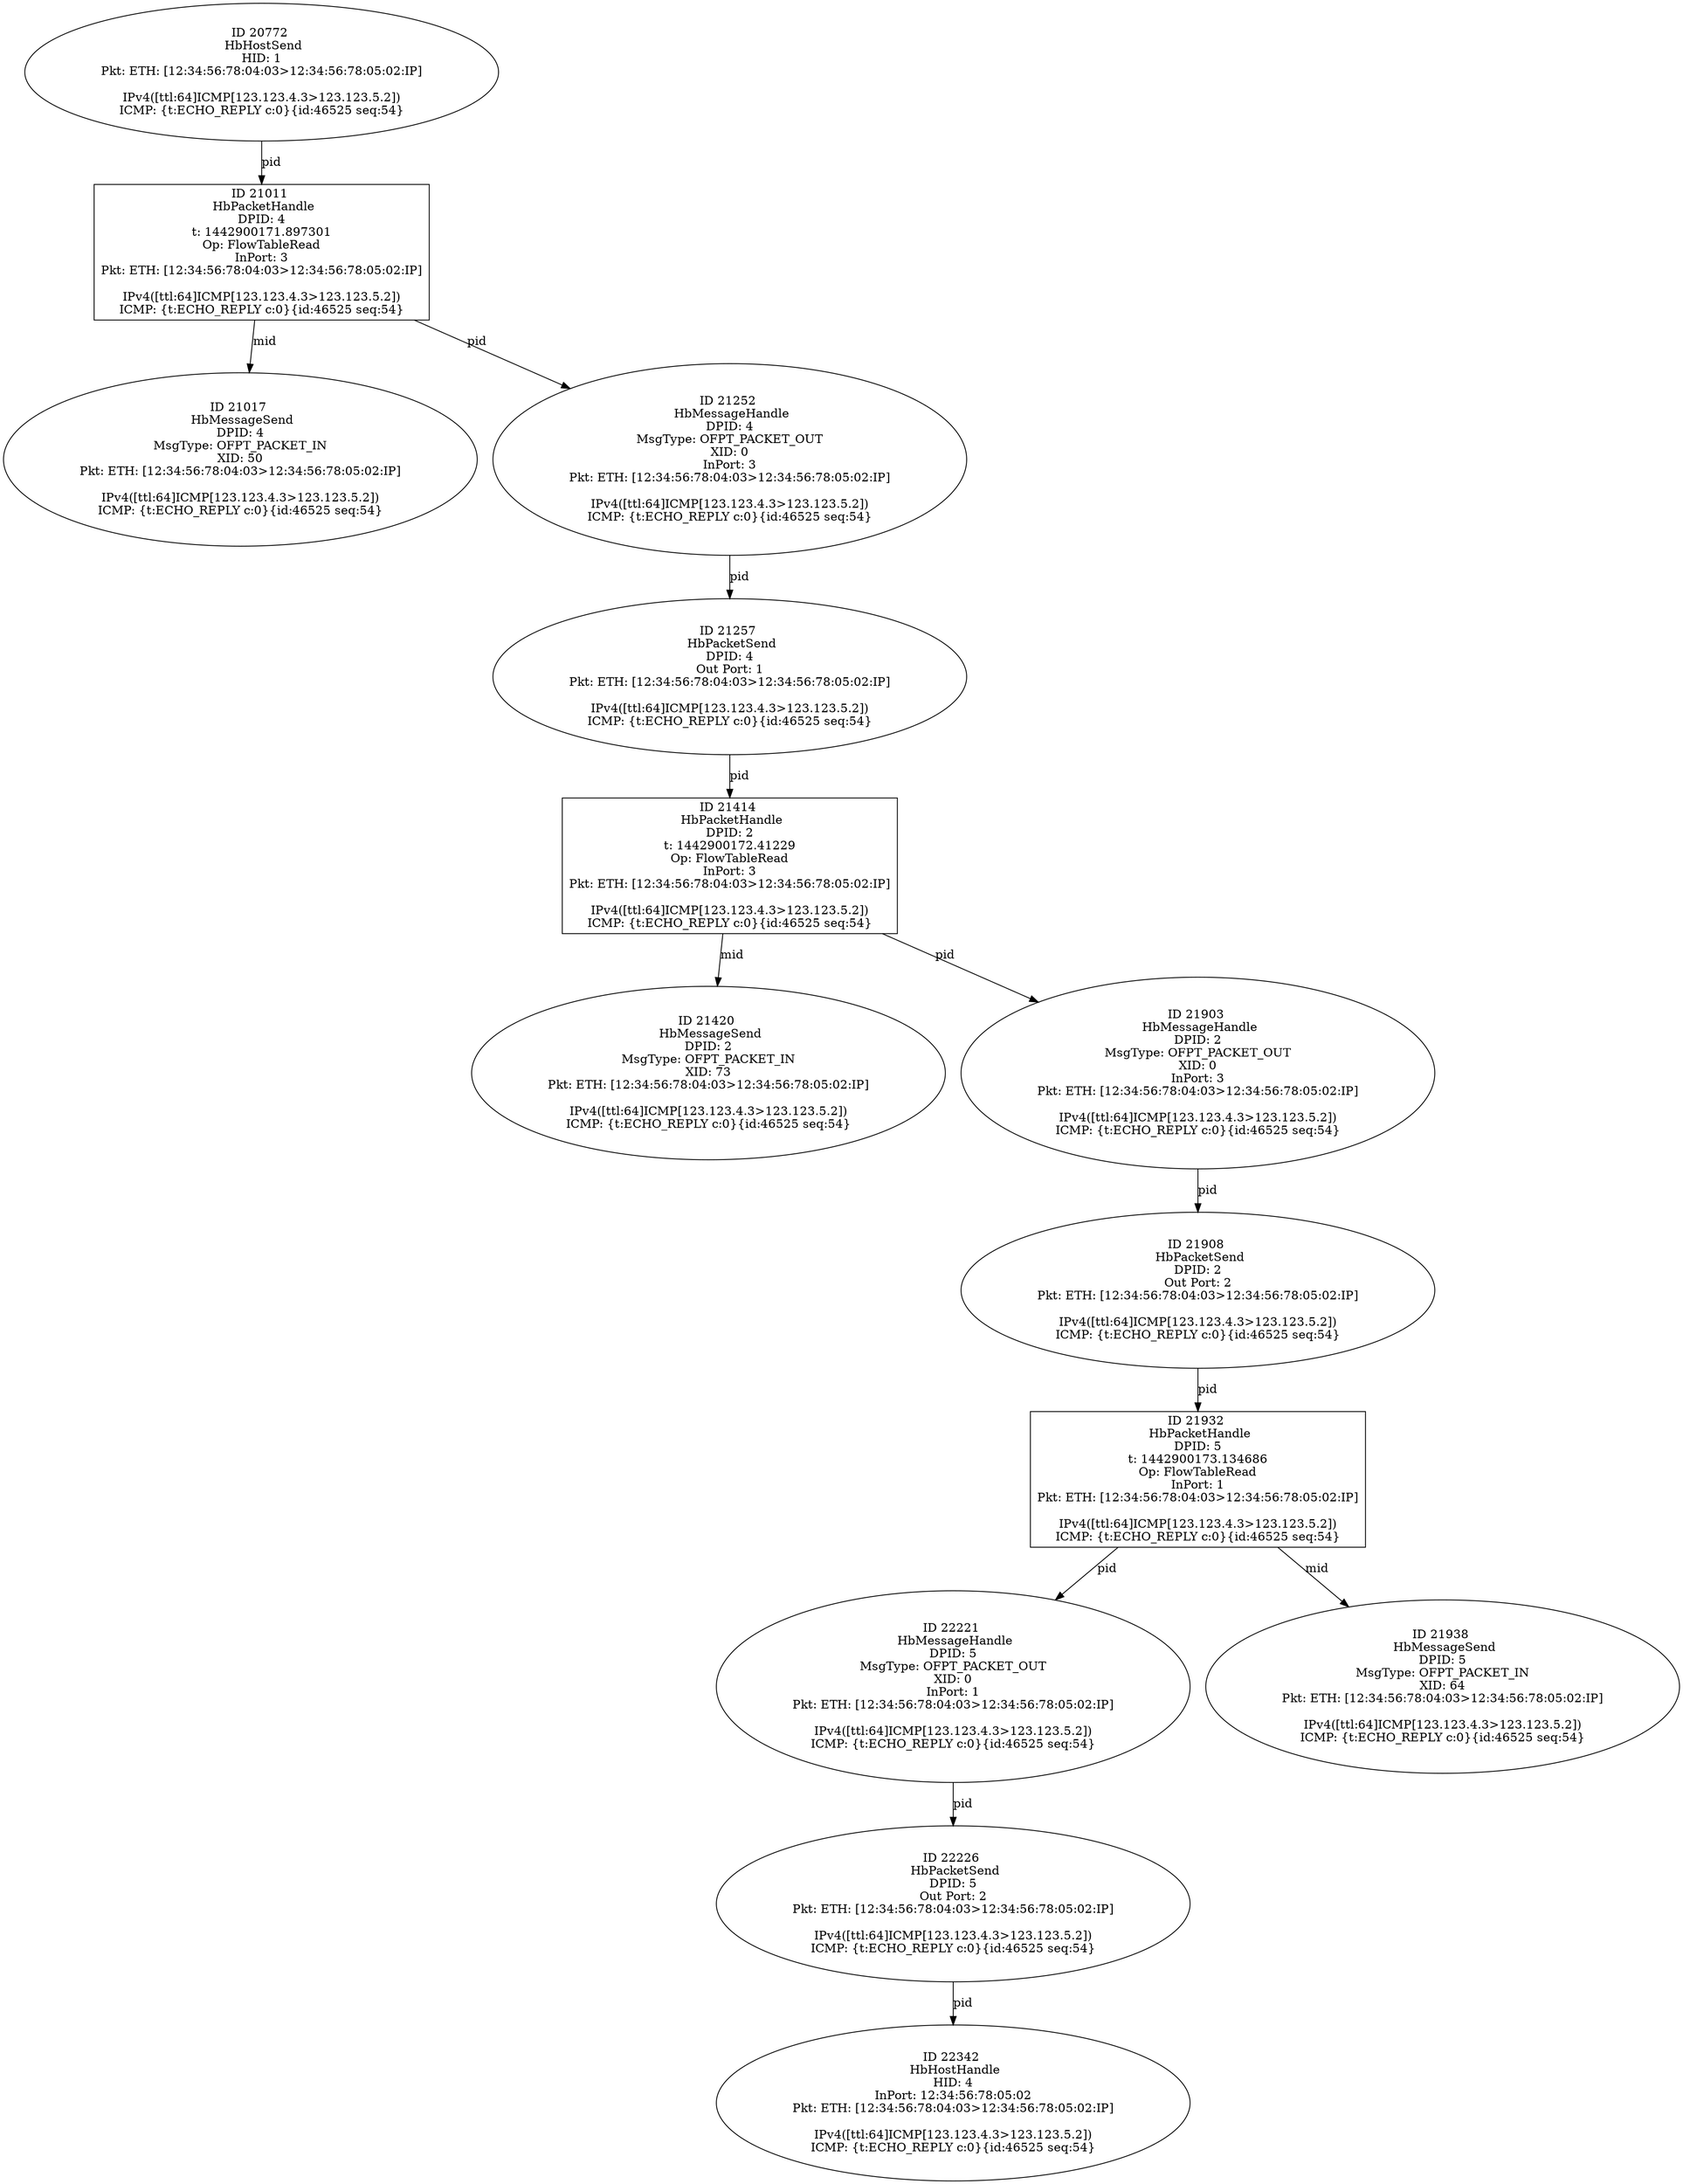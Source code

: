 strict digraph G {
20772 [shape=oval, event=<hb_events.HbHostSend object at 0x10c693850>, label="ID 20772 
 HbHostSend
HID: 1
Pkt: ETH: [12:34:56:78:04:03>12:34:56:78:05:02:IP]

IPv4([ttl:64]ICMP[123.123.4.3>123.123.5.2])
ICMP: {t:ECHO_REPLY c:0}{id:46525 seq:54}"];
22342 [shape=oval, event=<hb_events.HbHostHandle object at 0x10cab1e90>, label="ID 22342 
 HbHostHandle
HID: 4
InPort: 12:34:56:78:05:02
Pkt: ETH: [12:34:56:78:04:03>12:34:56:78:05:02:IP]

IPv4([ttl:64]ICMP[123.123.4.3>123.123.5.2])
ICMP: {t:ECHO_REPLY c:0}{id:46525 seq:54}"];
21414 [shape=box, event=<hb_events.HbPacketHandle object at 0x10c865ed0>, label="ID 21414 
 HbPacketHandle
DPID: 2
t: 1442900172.41229
Op: FlowTableRead
InPort: 3
Pkt: ETH: [12:34:56:78:04:03>12:34:56:78:05:02:IP]

IPv4([ttl:64]ICMP[123.123.4.3>123.123.5.2])
ICMP: {t:ECHO_REPLY c:0}{id:46525 seq:54}"];
21257 [shape=oval, event=<hb_events.HbPacketSend object at 0x10c7e08d0>, label="ID 21257 
 HbPacketSend
DPID: 4
Out Port: 1
Pkt: ETH: [12:34:56:78:04:03>12:34:56:78:05:02:IP]

IPv4([ttl:64]ICMP[123.123.4.3>123.123.5.2])
ICMP: {t:ECHO_REPLY c:0}{id:46525 seq:54}"];
21420 [shape=oval, event=<hb_events.HbMessageSend object at 0x10c86a510>, label="ID 21420 
 HbMessageSend
DPID: 2
MsgType: OFPT_PACKET_IN
XID: 73
Pkt: ETH: [12:34:56:78:04:03>12:34:56:78:05:02:IP]

IPv4([ttl:64]ICMP[123.123.4.3>123.123.5.2])
ICMP: {t:ECHO_REPLY c:0}{id:46525 seq:54}"];
22221 [shape=oval, event=<hb_events.HbMessageHandle object at 0x10ca63690>, label="ID 22221 
 HbMessageHandle
DPID: 5
MsgType: OFPT_PACKET_OUT
XID: 0
InPort: 1
Pkt: ETH: [12:34:56:78:04:03>12:34:56:78:05:02:IP]

IPv4([ttl:64]ICMP[123.123.4.3>123.123.5.2])
ICMP: {t:ECHO_REPLY c:0}{id:46525 seq:54}"];
21903 [shape=oval, event=<hb_events.HbMessageHandle object at 0x10c99a2d0>, label="ID 21903 
 HbMessageHandle
DPID: 2
MsgType: OFPT_PACKET_OUT
XID: 0
InPort: 3
Pkt: ETH: [12:34:56:78:04:03>12:34:56:78:05:02:IP]

IPv4([ttl:64]ICMP[123.123.4.3>123.123.5.2])
ICMP: {t:ECHO_REPLY c:0}{id:46525 seq:54}"];
21938 [shape=oval, event=<hb_events.HbMessageSend object at 0x10c9a63d0>, label="ID 21938 
 HbMessageSend
DPID: 5
MsgType: OFPT_PACKET_IN
XID: 64
Pkt: ETH: [12:34:56:78:04:03>12:34:56:78:05:02:IP]

IPv4([ttl:64]ICMP[123.123.4.3>123.123.5.2])
ICMP: {t:ECHO_REPLY c:0}{id:46525 seq:54}"];
21011 [shape=box, event=<hb_events.HbPacketHandle object at 0x10c744790>, label="ID 21011 
 HbPacketHandle
DPID: 4
t: 1442900171.897301
Op: FlowTableRead
InPort: 3
Pkt: ETH: [12:34:56:78:04:03>12:34:56:78:05:02:IP]

IPv4([ttl:64]ICMP[123.123.4.3>123.123.5.2])
ICMP: {t:ECHO_REPLY c:0}{id:46525 seq:54}"];
21908 [shape=oval, event=<hb_events.HbPacketSend object at 0x10c9a1690>, label="ID 21908 
 HbPacketSend
DPID: 2
Out Port: 2
Pkt: ETH: [12:34:56:78:04:03>12:34:56:78:05:02:IP]

IPv4([ttl:64]ICMP[123.123.4.3>123.123.5.2])
ICMP: {t:ECHO_REPLY c:0}{id:46525 seq:54}"];
21017 [shape=oval, event=<hb_events.HbMessageSend object at 0x10c749290>, label="ID 21017 
 HbMessageSend
DPID: 4
MsgType: OFPT_PACKET_IN
XID: 50
Pkt: ETH: [12:34:56:78:04:03>12:34:56:78:05:02:IP]

IPv4([ttl:64]ICMP[123.123.4.3>123.123.5.2])
ICMP: {t:ECHO_REPLY c:0}{id:46525 seq:54}"];
22226 [shape=oval, event=<hb_events.HbPacketSend object at 0x10ca63c10>, label="ID 22226 
 HbPacketSend
DPID: 5
Out Port: 2
Pkt: ETH: [12:34:56:78:04:03>12:34:56:78:05:02:IP]

IPv4([ttl:64]ICMP[123.123.4.3>123.123.5.2])
ICMP: {t:ECHO_REPLY c:0}{id:46525 seq:54}"];
21252 [shape=oval, event=<hb_events.HbMessageHandle object at 0x10c7e4110>, label="ID 21252 
 HbMessageHandle
DPID: 4
MsgType: OFPT_PACKET_OUT
XID: 0
InPort: 3
Pkt: ETH: [12:34:56:78:04:03>12:34:56:78:05:02:IP]

IPv4([ttl:64]ICMP[123.123.4.3>123.123.5.2])
ICMP: {t:ECHO_REPLY c:0}{id:46525 seq:54}"];
21932 [shape=box, event=<hb_events.HbPacketHandle object at 0x10c9a18d0>, label="ID 21932 
 HbPacketHandle
DPID: 5
t: 1442900173.134686
Op: FlowTableRead
InPort: 1
Pkt: ETH: [12:34:56:78:04:03>12:34:56:78:05:02:IP]

IPv4([ttl:64]ICMP[123.123.4.3>123.123.5.2])
ICMP: {t:ECHO_REPLY c:0}{id:46525 seq:54}"];
20772 -> 21011  [rel=pid, label=pid];
21414 -> 21420  [rel=mid, label=mid];
21414 -> 21903  [rel=pid, label=pid];
21257 -> 21414  [rel=pid, label=pid];
22221 -> 22226  [rel=pid, label=pid];
21903 -> 21908  [rel=pid, label=pid];
21011 -> 21017  [rel=mid, label=mid];
21011 -> 21252  [rel=pid, label=pid];
21908 -> 21932  [rel=pid, label=pid];
21252 -> 21257  [rel=pid, label=pid];
22226 -> 22342  [rel=pid, label=pid];
21932 -> 21938  [rel=mid, label=mid];
21932 -> 22221  [rel=pid, label=pid];
}
